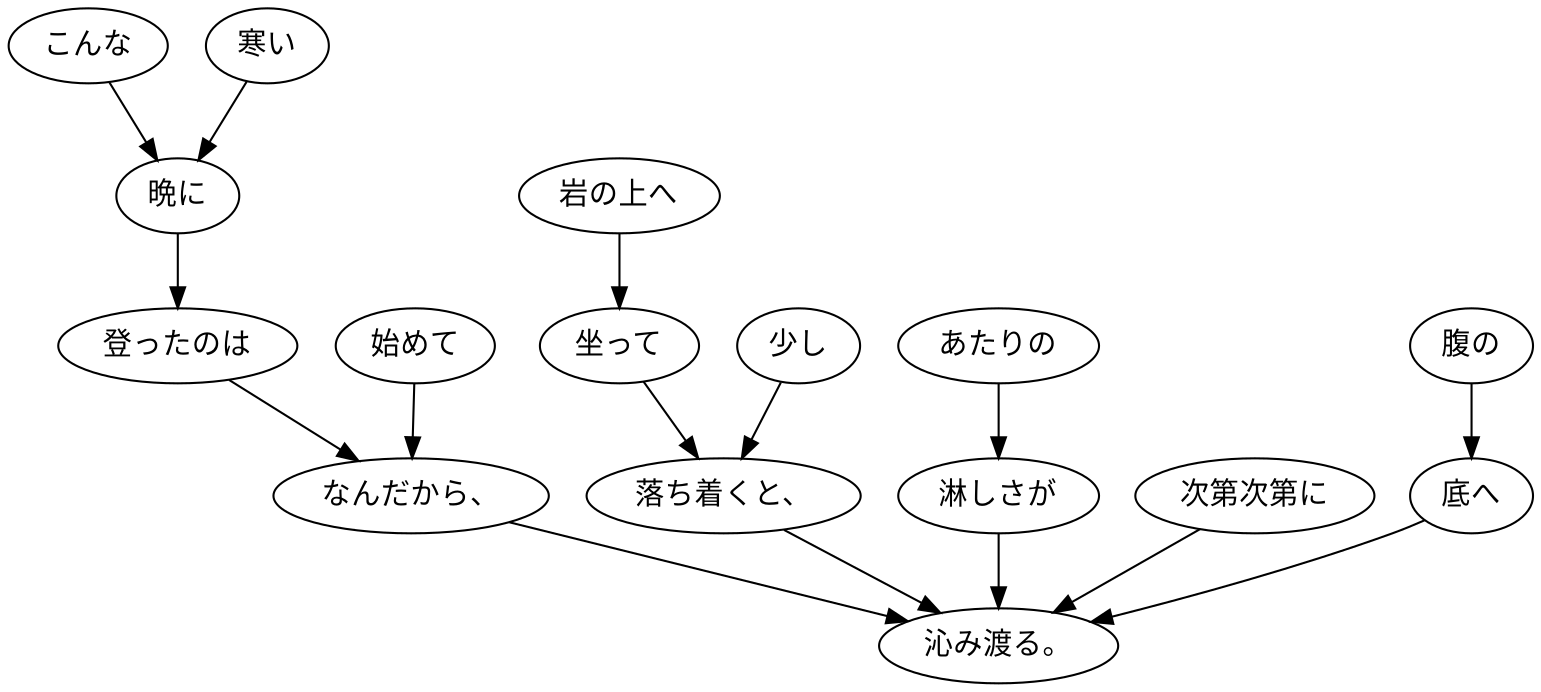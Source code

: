 digraph graph8344 {
	node0 [label="こんな"];
	node1 [label="寒い"];
	node2 [label="晩に"];
	node3 [label="登ったのは"];
	node4 [label="始めて"];
	node5 [label="なんだから、"];
	node6 [label="岩の上へ"];
	node7 [label="坐って"];
	node8 [label="少し"];
	node9 [label="落ち着くと、"];
	node10 [label="あたりの"];
	node11 [label="淋しさが"];
	node12 [label="次第次第に"];
	node13 [label="腹の"];
	node14 [label="底へ"];
	node15 [label="沁み渡る。"];
	node0 -> node2;
	node1 -> node2;
	node2 -> node3;
	node3 -> node5;
	node4 -> node5;
	node5 -> node15;
	node6 -> node7;
	node7 -> node9;
	node8 -> node9;
	node9 -> node15;
	node10 -> node11;
	node11 -> node15;
	node12 -> node15;
	node13 -> node14;
	node14 -> node15;
}
